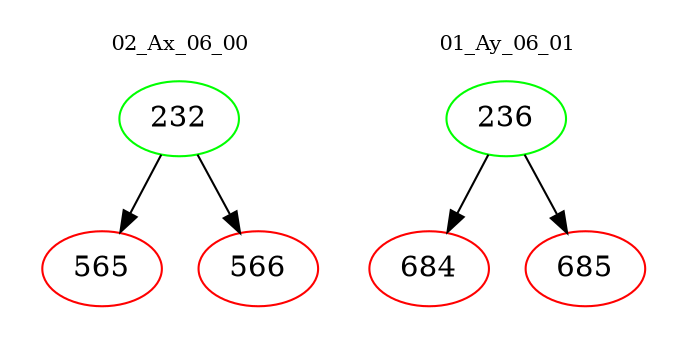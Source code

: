 digraph{
subgraph cluster_0 {
color = white
label = "02_Ax_06_00";
fontsize=10;
T0_232 [label="232", color="green"]
T0_232 -> T0_565 [color="black"]
T0_565 [label="565", color="red"]
T0_232 -> T0_566 [color="black"]
T0_566 [label="566", color="red"]
}
subgraph cluster_1 {
color = white
label = "01_Ay_06_01";
fontsize=10;
T1_236 [label="236", color="green"]
T1_236 -> T1_684 [color="black"]
T1_684 [label="684", color="red"]
T1_236 -> T1_685 [color="black"]
T1_685 [label="685", color="red"]
}
}
